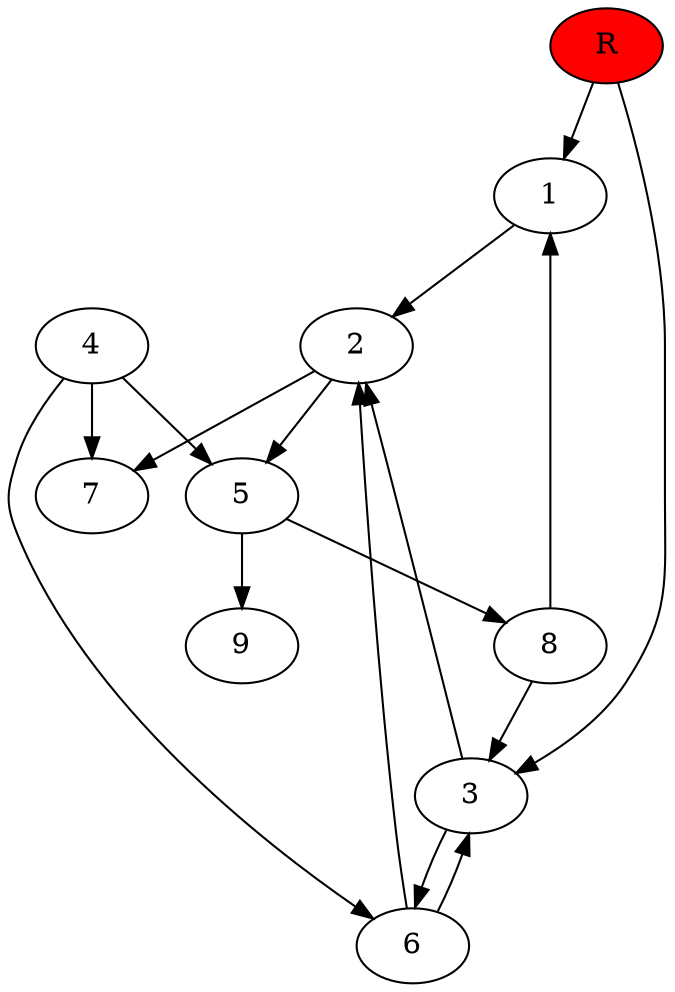 digraph prb14080 {
	1
	2
	3
	4
	5
	6
	7
	8
	R [fillcolor="#ff0000" style=filled]
	1 -> 2
	2 -> 5
	2 -> 7
	3 -> 2
	3 -> 6
	4 -> 5
	4 -> 6
	4 -> 7
	5 -> 8
	5 -> 9
	6 -> 2
	6 -> 3
	8 -> 1
	8 -> 3
	R -> 1
	R -> 3
}
